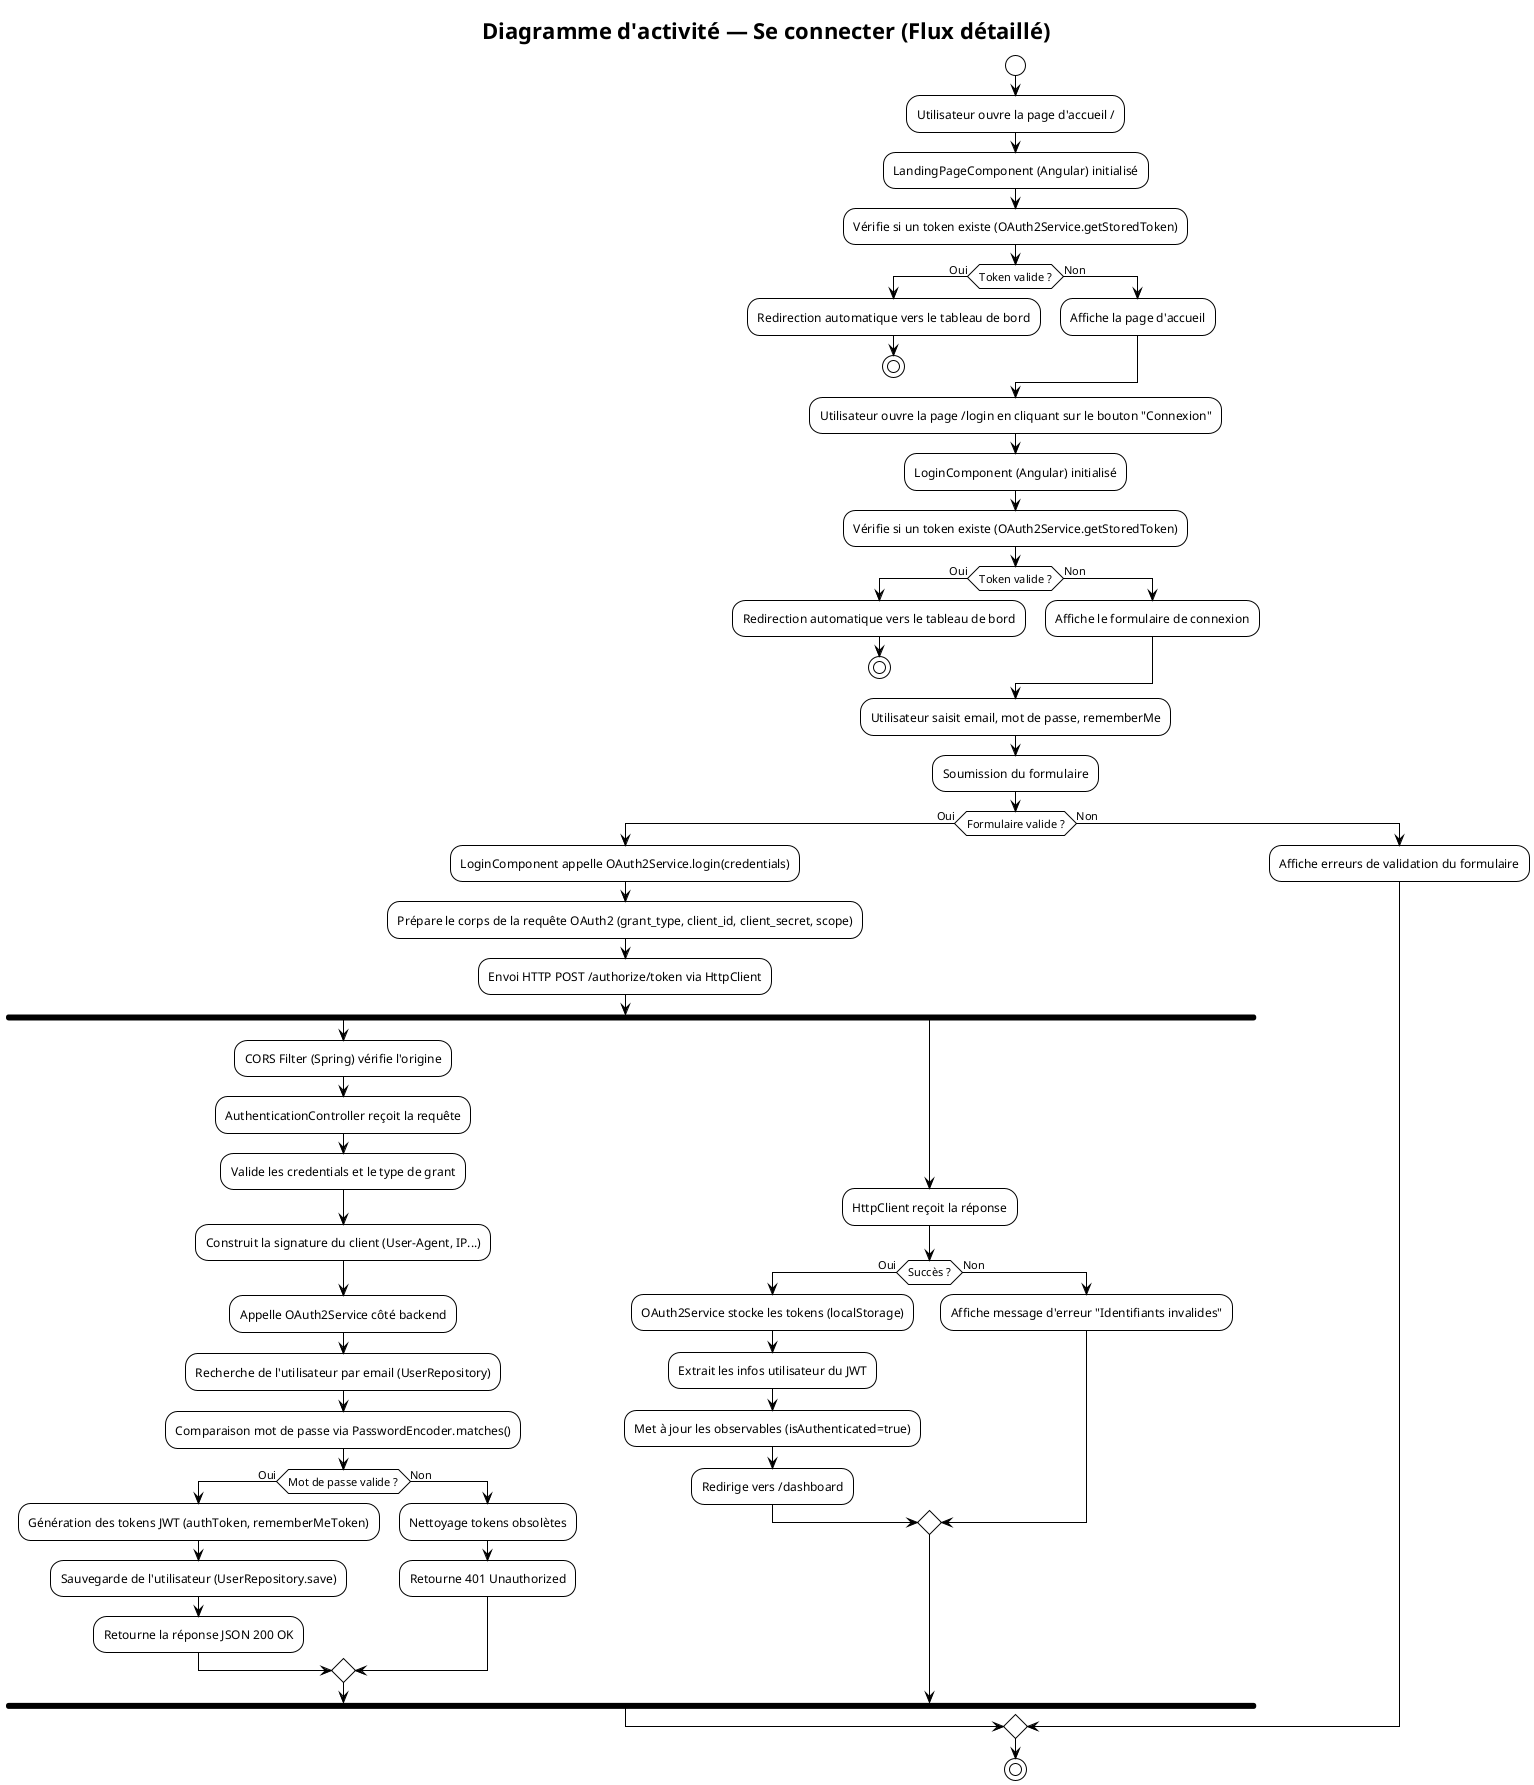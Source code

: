 @startuml
!theme plain
title Diagramme d'activité — Se connecter (Flux détaillé)

start

:Utilisateur ouvre la page d'accueil /;
:LandingPageComponent (Angular) initialisé;
:Vérifie si un token existe (OAuth2Service.getStoredToken);
if (Token valide ?) then (Oui)
    :Redirection automatique vers le tableau de bord;
    stop
else (Non)
    :Affiche la page d'accueil;
endif
:Utilisateur ouvre la page /login en cliquant sur le bouton "Connexion";
:LoginComponent (Angular) initialisé;
:Vérifie si un token existe (OAuth2Service.getStoredToken);
if (Token valide ?) then (Oui)
    :Redirection automatique vers le tableau de bord;
    stop
else (Non)
    :Affiche le formulaire de connexion;
endif

:Utilisateur saisit email, mot de passe, rememberMe;
:Soumission du formulaire;

if (Formulaire valide ?) then (Oui)
    :LoginComponent appelle OAuth2Service.login(credentials);
    :Prépare le corps de la requête OAuth2 (grant_type, client_id, client_secret, scope);
    :Envoi HTTP POST /authorize/token via HttpClient;
    
    fork
        :CORS Filter (Spring) vérifie l'origine;
        :AuthenticationController reçoit la requête;
        :Valide les credentials et le type de grant;
        :Construit la signature du client (User-Agent, IP...);
        :Appelle OAuth2Service côté backend;
        :Recherche de l'utilisateur par email (UserRepository);
        :Comparaison mot de passe via PasswordEncoder.matches();
        if (Mot de passe valide ?) then (Oui)
            :Génération des tokens JWT (authToken, rememberMeToken);
            :Sauvegarde de l'utilisateur (UserRepository.save);
            :Retourne la réponse JSON 200 OK;
        else (Non)
            :Nettoyage tokens obsolètes;
            :Retourne 401 Unauthorized;
        endif
    fork again
        :HttpClient reçoit la réponse;
        if (Succès ?) then (Oui)
            :OAuth2Service stocke les tokens (localStorage);
            :Extrait les infos utilisateur du JWT;
            :Met à jour les observables (isAuthenticated=true);
            :Redirige vers /dashboard;
        else (Non)
            :Affiche message d'erreur "Identifiants invalides";
        endif
    end fork
else (Non)
    :Affiche erreurs de validation du formulaire;
endif

stop
@enduml
